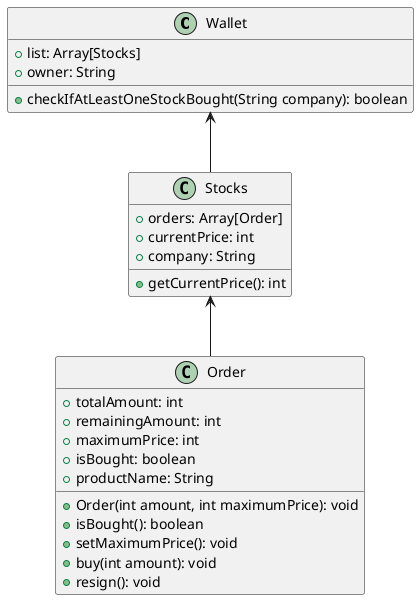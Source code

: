 @startuml
'https://plantuml.com/class-diagram

'abstract class AbstractList
'abstract AbstractCollection
'interface List
'interface Collection

'List <|-- AbstractList
'Collection <|-- AbstractCollection

'Collection <|- List
'AbstractCollection <|- AbstractList
'AbstractList <|-- ArrayList

'class ArrayList {
'Object[] elementData
'size()
'}

'enum TimeUnit {
'DAYS
'HOURS
'MINUTES
'}

class Wallet{
+list: Array[Stocks]
+owner: String

+checkIfAtLeastOneStockBought(String company): boolean
}

class Stocks{
+orders: Array[Order]
+currentPrice: int
+company: String

+getCurrentPrice(): int
}

class Order{
+totalAmount: int
+remainingAmount: int
+maximumPrice: int
+isBought: boolean
+productName: String

+Order(int amount, int maximumPrice): void
+isBought(): boolean
+setMaximumPrice(): void
+buy(int amount): void
+resign(): void
}

Wallet <-- Stocks
Stocks <-- Order

@enduml